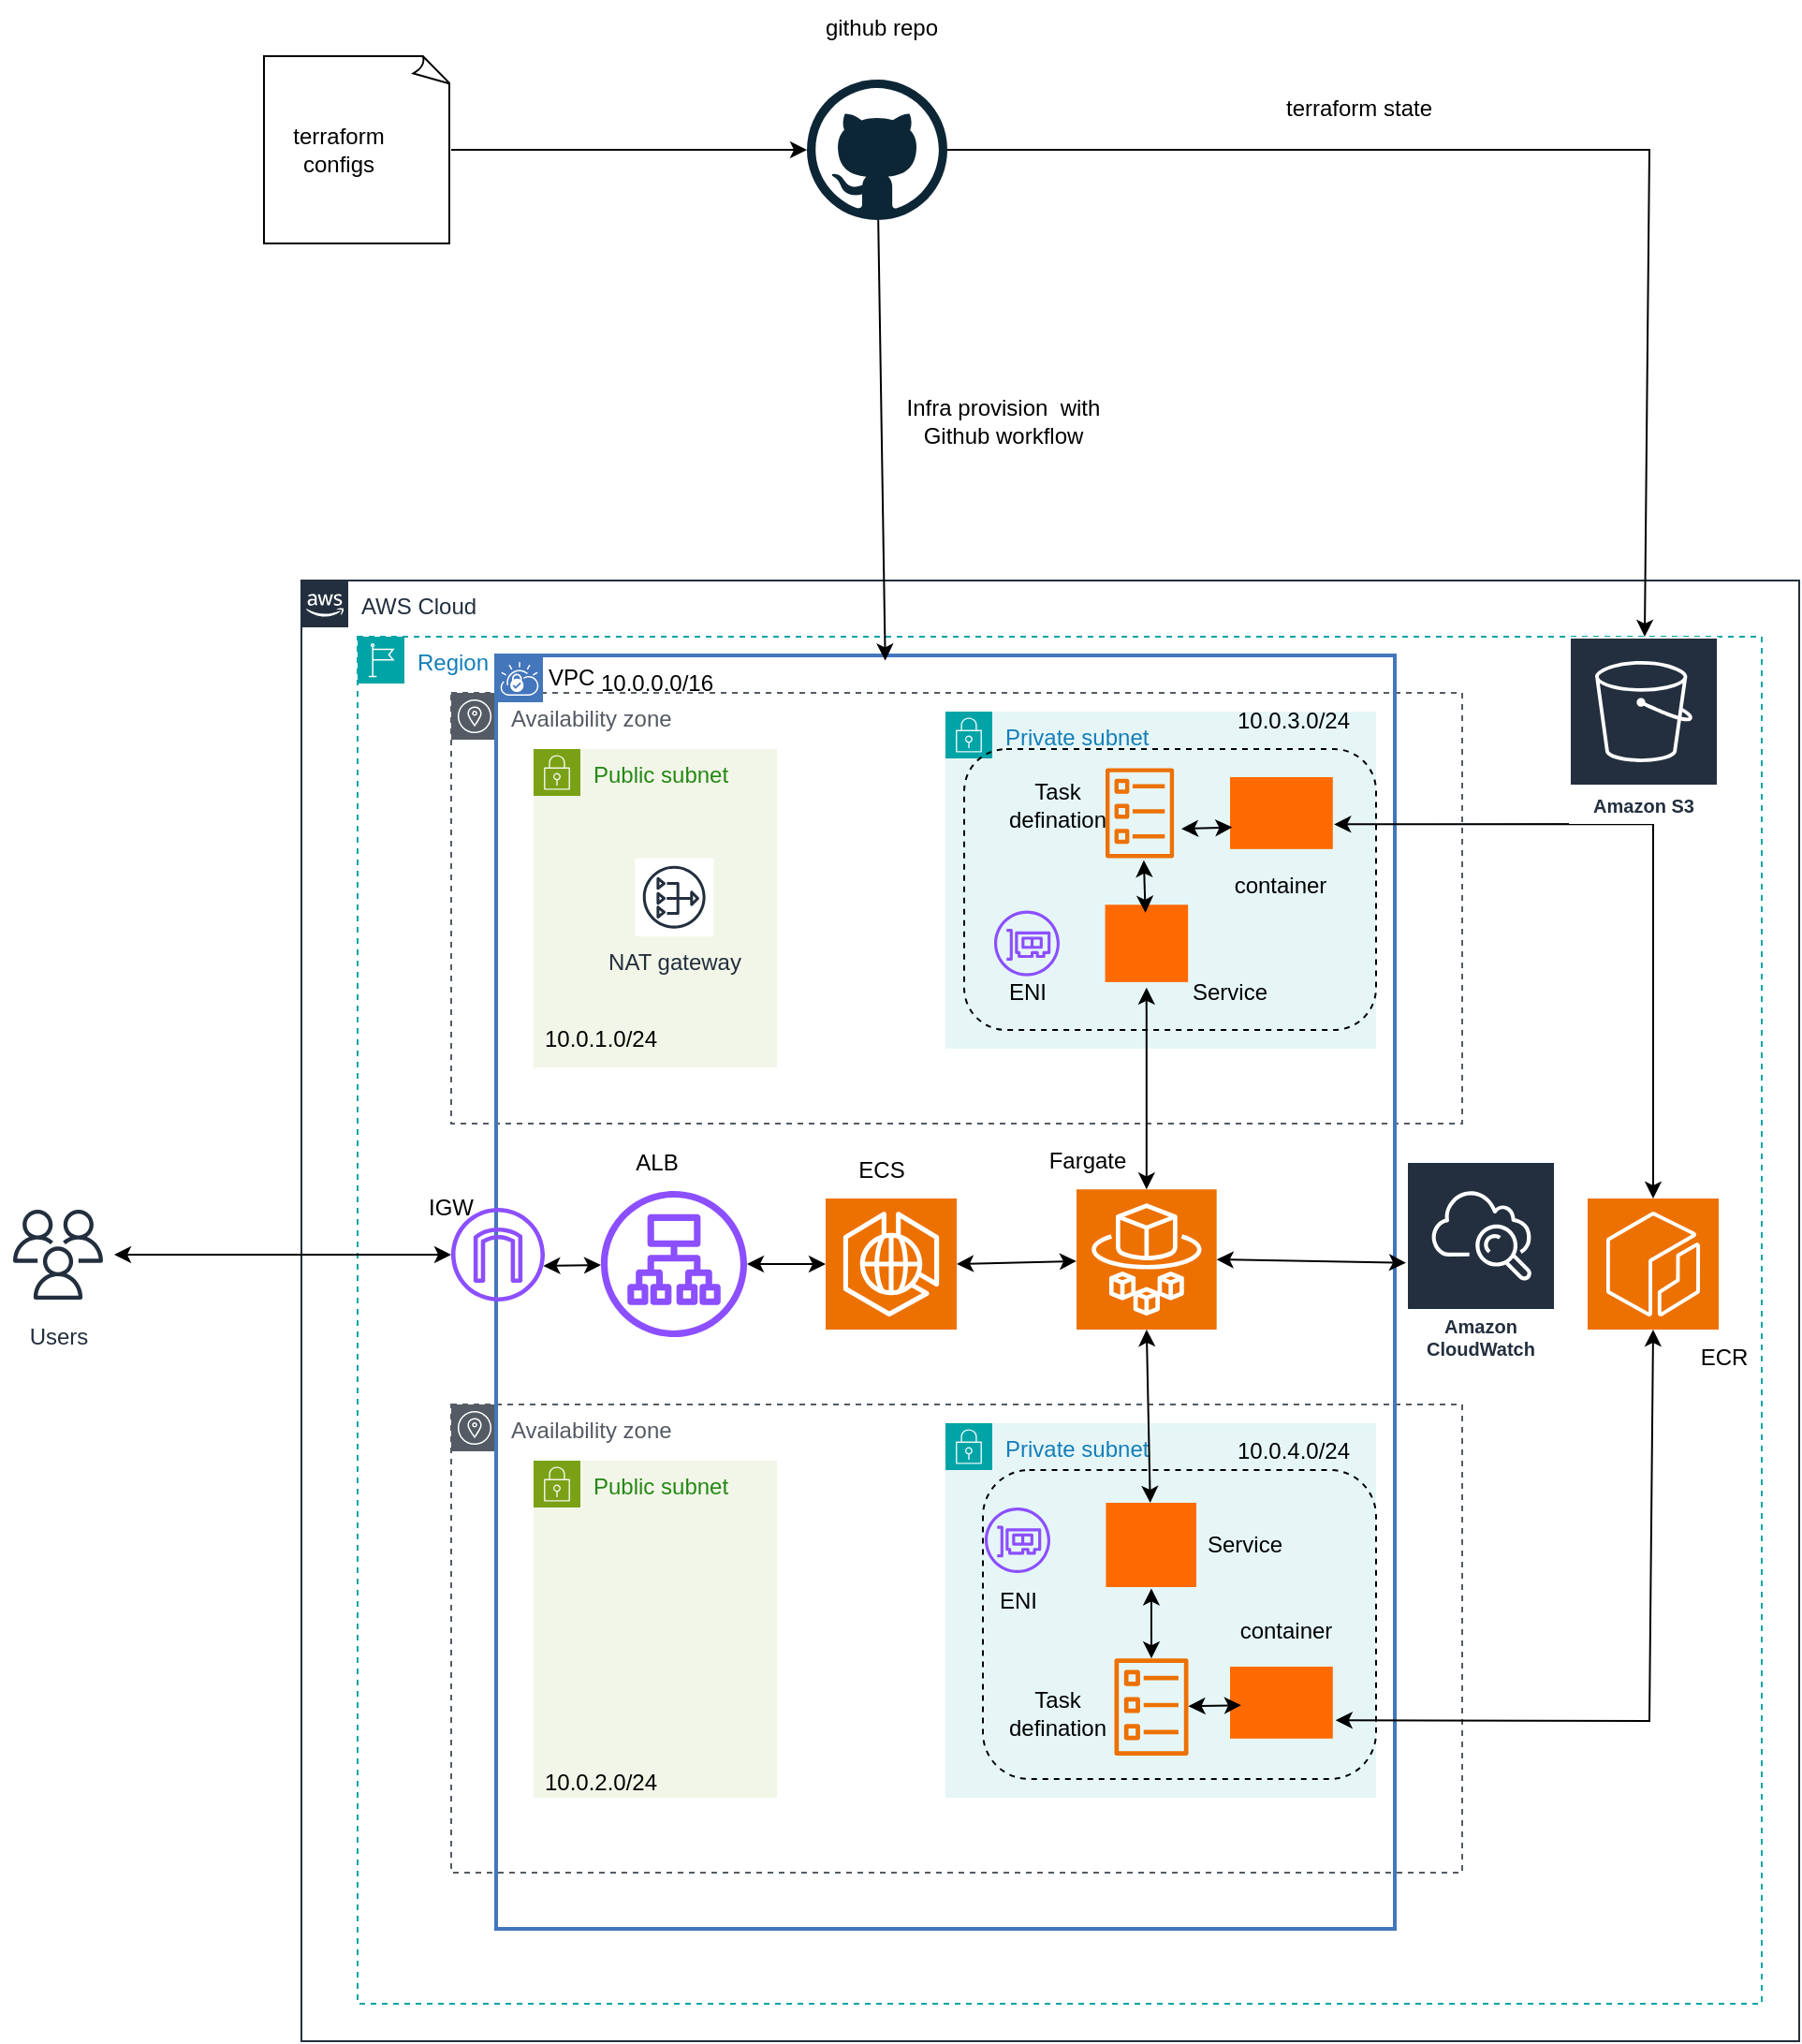 <mxfile version="28.0.6">
  <diagram name="Page-1" id="5FlElkxKYZUP69-Jtlup">
    <mxGraphModel dx="1191" dy="1806" grid="1" gridSize="10" guides="1" tooltips="1" connect="1" arrows="1" fold="1" page="1" pageScale="1" pageWidth="850" pageHeight="1100" math="0" shadow="0">
      <root>
        <mxCell id="0" />
        <mxCell id="1" parent="0" />
        <mxCell id="B6YLdzFrlatJZyaLc0QG-1" value="AWS Cloud" style="points=[[0,0],[0.25,0],[0.5,0],[0.75,0],[1,0],[1,0.25],[1,0.5],[1,0.75],[1,1],[0.75,1],[0.5,1],[0.25,1],[0,1],[0,0.75],[0,0.5],[0,0.25]];outlineConnect=0;gradientColor=none;html=1;whiteSpace=wrap;fontSize=12;fontStyle=0;container=1;pointerEvents=0;collapsible=0;recursiveResize=0;shape=mxgraph.aws4.group;grIcon=mxgraph.aws4.group_aws_cloud_alt;strokeColor=#232F3E;fillColor=none;verticalAlign=top;align=left;spacingLeft=30;fontColor=#232F3E;dashed=0;" parent="1" vertex="1">
          <mxGeometry x="620" y="160" width="800" height="780" as="geometry" />
        </mxCell>
        <mxCell id="B6YLdzFrlatJZyaLc0QG-2" value="Region" style="points=[[0,0],[0.25,0],[0.5,0],[0.75,0],[1,0],[1,0.25],[1,0.5],[1,0.75],[1,1],[0.75,1],[0.5,1],[0.25,1],[0,1],[0,0.75],[0,0.5],[0,0.25]];outlineConnect=0;gradientColor=none;html=1;whiteSpace=wrap;fontSize=12;fontStyle=0;container=1;pointerEvents=0;collapsible=0;recursiveResize=0;shape=mxgraph.aws4.group;grIcon=mxgraph.aws4.group_region;strokeColor=#00A4A6;fillColor=none;verticalAlign=top;align=left;spacingLeft=30;fontColor=#147EBA;dashed=1;" parent="1" vertex="1">
          <mxGeometry x="650" y="190" width="750" height="730" as="geometry" />
        </mxCell>
        <mxCell id="B6YLdzFrlatJZyaLc0QG-3" value="Availability zone" style="sketch=0;outlineConnect=0;gradientColor=none;html=1;whiteSpace=wrap;fontSize=12;fontStyle=0;shape=mxgraph.aws4.group;grIcon=mxgraph.aws4.group_availability_zone;strokeColor=#545B64;fillColor=none;verticalAlign=top;align=left;spacingLeft=30;fontColor=#545B64;dashed=1;" parent="B6YLdzFrlatJZyaLc0QG-2" vertex="1">
          <mxGeometry x="50" y="30" width="540" height="230" as="geometry" />
        </mxCell>
        <mxCell id="B6YLdzFrlatJZyaLc0QG-4" value="Availability zone" style="sketch=0;outlineConnect=0;gradientColor=none;html=1;whiteSpace=wrap;fontSize=12;fontStyle=0;shape=mxgraph.aws4.group;grIcon=mxgraph.aws4.group_availability_zone;strokeColor=#545B64;fillColor=none;verticalAlign=top;align=left;spacingLeft=30;fontColor=#545B64;dashed=1;" parent="B6YLdzFrlatJZyaLc0QG-2" vertex="1">
          <mxGeometry x="50" y="410" width="540" height="250" as="geometry" />
        </mxCell>
        <mxCell id="B6YLdzFrlatJZyaLc0QG-5" value="VPC" style="shape=mxgraph.ibm.box;prType=vpc;fontStyle=0;verticalAlign=top;align=left;spacingLeft=32;spacingTop=4;fillColor=none;rounded=0;whiteSpace=wrap;html=1;strokeColor=#4376BB;strokeWidth=2;dashed=0;container=1;spacing=-4;collapsible=0;expand=0;recursiveResize=0;" parent="B6YLdzFrlatJZyaLc0QG-2" vertex="1">
          <mxGeometry x="74" y="10" width="480" height="680" as="geometry" />
        </mxCell>
        <mxCell id="B6YLdzFrlatJZyaLc0QG-6" value="Public subnet" style="points=[[0,0],[0.25,0],[0.5,0],[0.75,0],[1,0],[1,0.25],[1,0.5],[1,0.75],[1,1],[0.75,1],[0.5,1],[0.25,1],[0,1],[0,0.75],[0,0.5],[0,0.25]];outlineConnect=0;gradientColor=none;html=1;whiteSpace=wrap;fontSize=12;fontStyle=0;container=1;pointerEvents=0;collapsible=0;recursiveResize=0;shape=mxgraph.aws4.group;grIcon=mxgraph.aws4.group_security_group;grStroke=0;strokeColor=#7AA116;fillColor=#F2F6E8;verticalAlign=top;align=left;spacingLeft=30;fontColor=#248814;dashed=0;" parent="B6YLdzFrlatJZyaLc0QG-5" vertex="1">
          <mxGeometry x="20" y="50" width="130" height="170" as="geometry" />
        </mxCell>
        <mxCell id="B6YLdzFrlatJZyaLc0QG-7" value="Public subnet" style="points=[[0,0],[0.25,0],[0.5,0],[0.75,0],[1,0],[1,0.25],[1,0.5],[1,0.75],[1,1],[0.75,1],[0.5,1],[0.25,1],[0,1],[0,0.75],[0,0.5],[0,0.25]];outlineConnect=0;gradientColor=none;html=1;whiteSpace=wrap;fontSize=12;fontStyle=0;container=1;pointerEvents=0;collapsible=0;recursiveResize=0;shape=mxgraph.aws4.group;grIcon=mxgraph.aws4.group_security_group;grStroke=0;strokeColor=#7AA116;fillColor=#F2F6E8;verticalAlign=top;align=left;spacingLeft=30;fontColor=#248814;dashed=0;" parent="B6YLdzFrlatJZyaLc0QG-5" vertex="1">
          <mxGeometry x="20" y="430" width="130" height="180" as="geometry" />
        </mxCell>
        <mxCell id="B6YLdzFrlatJZyaLc0QG-8" value="Private subnet" style="points=[[0,0],[0.25,0],[0.5,0],[0.75,0],[1,0],[1,0.25],[1,0.5],[1,0.75],[1,1],[0.75,1],[0.5,1],[0.25,1],[0,1],[0,0.75],[0,0.5],[0,0.25]];outlineConnect=0;gradientColor=none;html=1;whiteSpace=wrap;fontSize=12;fontStyle=0;container=1;pointerEvents=0;collapsible=0;recursiveResize=0;shape=mxgraph.aws4.group;grIcon=mxgraph.aws4.group_security_group;grStroke=0;strokeColor=#00A4A6;fillColor=#E6F6F7;verticalAlign=top;align=left;spacingLeft=30;fontColor=#147EBA;dashed=0;" parent="B6YLdzFrlatJZyaLc0QG-5" vertex="1">
          <mxGeometry x="240" y="30" width="230" height="180" as="geometry" />
        </mxCell>
        <mxCell id="B6YLdzFrlatJZyaLc0QG-9" value="" style="points=[];aspect=fixed;html=1;align=center;shadow=0;dashed=0;fillColor=#FF6A00;strokeColor=none;shape=mxgraph.alibaba_cloud.ecs_elastic_compute_service;" parent="B6YLdzFrlatJZyaLc0QG-8" vertex="1">
          <mxGeometry x="85.28" y="103.14" width="44.3" height="41.29" as="geometry" />
        </mxCell>
        <mxCell id="B6YLdzFrlatJZyaLc0QG-10" value="Private subnet" style="points=[[0,0],[0.25,0],[0.5,0],[0.75,0],[1,0],[1,0.25],[1,0.5],[1,0.75],[1,1],[0.75,1],[0.5,1],[0.25,1],[0,1],[0,0.75],[0,0.5],[0,0.25]];outlineConnect=0;gradientColor=none;html=1;whiteSpace=wrap;fontSize=12;fontStyle=0;container=1;pointerEvents=0;collapsible=0;recursiveResize=0;shape=mxgraph.aws4.group;grIcon=mxgraph.aws4.group_security_group;grStroke=0;strokeColor=#00A4A6;fillColor=#E6F6F7;verticalAlign=top;align=left;spacingLeft=30;fontColor=#147EBA;dashed=0;" parent="B6YLdzFrlatJZyaLc0QG-5" vertex="1">
          <mxGeometry x="240" y="410" width="230" height="200" as="geometry" />
        </mxCell>
        <mxCell id="B6YLdzFrlatJZyaLc0QG-11" value="" style="points=[];aspect=fixed;html=1;align=center;shadow=0;dashed=0;fillColor=#FF6A00;strokeColor=none;shape=mxgraph.alibaba_cloud.eci_elastic_container_instance;" parent="B6YLdzFrlatJZyaLc0QG-10" vertex="1">
          <mxGeometry x="152" y="130" width="54.9" height="38.4" as="geometry" />
        </mxCell>
        <mxCell id="B6YLdzFrlatJZyaLc0QG-12" value="ENI" style="text;html=1;align=center;verticalAlign=middle;whiteSpace=wrap;rounded=0;" parent="B6YLdzFrlatJZyaLc0QG-10" vertex="1">
          <mxGeometry x="8.5" y="80" width="60" height="30" as="geometry" />
        </mxCell>
        <mxCell id="B6YLdzFrlatJZyaLc0QG-13" value="" style="sketch=0;points=[[0,0,0],[0.25,0,0],[0.5,0,0],[0.75,0,0],[1,0,0],[0,1,0],[0.25,1,0],[0.5,1,0],[0.75,1,0],[1,1,0],[0,0.25,0],[0,0.5,0],[0,0.75,0],[1,0.25,0],[1,0.5,0],[1,0.75,0]];outlineConnect=0;fontColor=#232F3E;fillColor=#ED7100;strokeColor=#ffffff;dashed=0;verticalLabelPosition=bottom;verticalAlign=top;align=center;html=1;fontSize=12;fontStyle=0;aspect=fixed;shape=mxgraph.aws4.resourceIcon;resIcon=mxgraph.aws4.ecs_anywhere;" parent="B6YLdzFrlatJZyaLc0QG-5" vertex="1">
          <mxGeometry x="176" y="290" width="70" height="70" as="geometry" />
        </mxCell>
        <mxCell id="B6YLdzFrlatJZyaLc0QG-14" value="" style="sketch=0;points=[[0,0,0],[0.25,0,0],[0.5,0,0],[0.75,0,0],[1,0,0],[0,1,0],[0.25,1,0],[0.5,1,0],[0.75,1,0],[1,1,0],[0,0.25,0],[0,0.5,0],[0,0.75,0],[1,0.25,0],[1,0.5,0],[1,0.75,0]];outlineConnect=0;fontColor=#232F3E;fillColor=#ED7100;strokeColor=#ffffff;dashed=0;verticalLabelPosition=bottom;verticalAlign=top;align=center;html=1;fontSize=12;fontStyle=0;aspect=fixed;shape=mxgraph.aws4.resourceIcon;resIcon=mxgraph.aws4.fargate;" parent="B6YLdzFrlatJZyaLc0QG-5" vertex="1">
          <mxGeometry x="310" y="285.15" width="74.85" height="74.85" as="geometry" />
        </mxCell>
        <mxCell id="B6YLdzFrlatJZyaLc0QG-15" value="" style="sketch=0;outlineConnect=0;fontColor=#232F3E;gradientColor=none;fillColor=#8C4FFF;strokeColor=none;dashed=0;verticalLabelPosition=bottom;verticalAlign=top;align=center;html=1;fontSize=12;fontStyle=0;aspect=fixed;pointerEvents=1;shape=mxgraph.aws4.application_load_balancer;" parent="B6YLdzFrlatJZyaLc0QG-5" vertex="1">
          <mxGeometry x="56" y="286" width="78" height="78" as="geometry" />
        </mxCell>
        <mxCell id="B6YLdzFrlatJZyaLc0QG-16" value="" style="points=[];aspect=fixed;html=1;align=center;shadow=0;dashed=0;fillColor=#FF6A00;strokeColor=none;shape=mxgraph.alibaba_cloud.eci_elastic_container_instance;" parent="B6YLdzFrlatJZyaLc0QG-5" vertex="1">
          <mxGeometry x="392" y="65" width="54.9" height="38.4" as="geometry" />
        </mxCell>
        <mxCell id="B6YLdzFrlatJZyaLc0QG-17" value="" style="sketch=0;outlineConnect=0;fontColor=#232F3E;gradientColor=none;fillColor=#ED7100;strokeColor=none;dashed=0;verticalLabelPosition=bottom;verticalAlign=top;align=center;html=1;fontSize=12;fontStyle=0;aspect=fixed;pointerEvents=1;shape=mxgraph.aws4.ecs_task;" parent="B6YLdzFrlatJZyaLc0QG-5" vertex="1">
          <mxGeometry x="330" y="535.58" width="40" height="51.89" as="geometry" />
        </mxCell>
        <mxCell id="B6YLdzFrlatJZyaLc0QG-18" value="" style="sketch=0;outlineConnect=0;fontColor=#232F3E;gradientColor=none;fillColor=#8C4FFF;strokeColor=none;dashed=0;verticalLabelPosition=bottom;verticalAlign=top;align=center;html=1;fontSize=12;fontStyle=0;aspect=fixed;pointerEvents=1;shape=mxgraph.aws4.elastic_network_interface;" parent="B6YLdzFrlatJZyaLc0QG-5" vertex="1">
          <mxGeometry x="261" y="455" width="35" height="35" as="geometry" />
        </mxCell>
        <mxCell id="B6YLdzFrlatJZyaLc0QG-19" value="" style="sketch=0;outlineConnect=0;fontColor=#232F3E;gradientColor=none;fillColor=#8C4FFF;strokeColor=none;dashed=0;verticalLabelPosition=bottom;verticalAlign=top;align=center;html=1;fontSize=12;fontStyle=0;aspect=fixed;pointerEvents=1;shape=mxgraph.aws4.elastic_network_interface;" parent="B6YLdzFrlatJZyaLc0QG-5" vertex="1">
          <mxGeometry x="266" y="136.29" width="35" height="35" as="geometry" />
        </mxCell>
        <mxCell id="B6YLdzFrlatJZyaLc0QG-20" value="" style="sketch=0;outlineConnect=0;fontColor=#232F3E;gradientColor=none;fillColor=#8C4FFF;strokeColor=none;dashed=0;verticalLabelPosition=bottom;verticalAlign=top;align=center;html=1;fontSize=12;fontStyle=0;aspect=fixed;pointerEvents=1;shape=mxgraph.aws4.internet_gateway;" parent="B6YLdzFrlatJZyaLc0QG-5" vertex="1">
          <mxGeometry x="-24" y="295" width="50" height="50" as="geometry" />
        </mxCell>
        <mxCell id="B6YLdzFrlatJZyaLc0QG-21" value="" style="endArrow=classic;startArrow=classic;html=1;rounded=0;exitX=0.984;exitY=0.62;exitDx=0;exitDy=0;exitPerimeter=0;" parent="B6YLdzFrlatJZyaLc0QG-5" source="B6YLdzFrlatJZyaLc0QG-20" target="B6YLdzFrlatJZyaLc0QG-15" edge="1">
          <mxGeometry width="50" height="50" relative="1" as="geometry">
            <mxPoint x="236" y="250" as="sourcePoint" />
            <mxPoint x="286" y="200" as="targetPoint" />
          </mxGeometry>
        </mxCell>
        <mxCell id="B6YLdzFrlatJZyaLc0QG-22" value="" style="endArrow=classic;startArrow=classic;html=1;rounded=0;" parent="B6YLdzFrlatJZyaLc0QG-5" source="B6YLdzFrlatJZyaLc0QG-15" target="B6YLdzFrlatJZyaLc0QG-13" edge="1">
          <mxGeometry width="50" height="50" relative="1" as="geometry">
            <mxPoint x="396" y="340" as="sourcePoint" />
            <mxPoint x="446" y="290" as="targetPoint" />
          </mxGeometry>
        </mxCell>
        <mxCell id="B6YLdzFrlatJZyaLc0QG-23" value="" style="endArrow=classic;startArrow=classic;html=1;rounded=0;exitX=1;exitY=0.5;exitDx=0;exitDy=0;exitPerimeter=0;" parent="B6YLdzFrlatJZyaLc0QG-5" source="B6YLdzFrlatJZyaLc0QG-13" target="B6YLdzFrlatJZyaLc0QG-14" edge="1">
          <mxGeometry width="50" height="50" relative="1" as="geometry">
            <mxPoint x="396" y="340" as="sourcePoint" />
            <mxPoint x="446" y="290" as="targetPoint" />
          </mxGeometry>
        </mxCell>
        <mxCell id="B6YLdzFrlatJZyaLc0QG-24" value="" style="endArrow=classic;startArrow=classic;html=1;rounded=0;exitX=0.499;exitY=1.072;exitDx=0;exitDy=0;exitPerimeter=0;entryX=0.5;entryY=0;entryDx=0;entryDy=0;entryPerimeter=0;" parent="B6YLdzFrlatJZyaLc0QG-5" source="B6YLdzFrlatJZyaLc0QG-9" target="B6YLdzFrlatJZyaLc0QG-14" edge="1">
          <mxGeometry width="50" height="50" relative="1" as="geometry">
            <mxPoint x="396" y="340" as="sourcePoint" />
            <mxPoint x="446" y="290" as="targetPoint" />
          </mxGeometry>
        </mxCell>
        <mxCell id="B6YLdzFrlatJZyaLc0QG-25" value="" style="sketch=0;outlineConnect=0;fontColor=#232F3E;gradientColor=none;fillColor=#ED7100;strokeColor=none;dashed=0;verticalLabelPosition=bottom;verticalAlign=top;align=center;html=1;fontSize=12;fontStyle=0;aspect=fixed;pointerEvents=1;shape=mxgraph.aws4.ecs_task;" parent="B6YLdzFrlatJZyaLc0QG-5" vertex="1">
          <mxGeometry x="325.28" y="60.2" width="37" height="48" as="geometry" />
        </mxCell>
        <mxCell id="B6YLdzFrlatJZyaLc0QG-26" value="" style="endArrow=classic;startArrow=classic;html=1;rounded=0;exitX=0.559;exitY=1.025;exitDx=0;exitDy=0;exitPerimeter=0;entryX=0.486;entryY=0.103;entryDx=0;entryDy=0;entryPerimeter=0;" parent="B6YLdzFrlatJZyaLc0QG-5" source="B6YLdzFrlatJZyaLc0QG-25" target="B6YLdzFrlatJZyaLc0QG-9" edge="1">
          <mxGeometry width="50" height="50" relative="1" as="geometry">
            <mxPoint x="396" y="280" as="sourcePoint" />
            <mxPoint x="446" y="230" as="targetPoint" />
          </mxGeometry>
        </mxCell>
        <mxCell id="B6YLdzFrlatJZyaLc0QG-27" value="" style="endArrow=classic;startArrow=classic;html=1;rounded=0;exitX=1.108;exitY=0.675;exitDx=0;exitDy=0;exitPerimeter=0;entryX=0.022;entryY=0.698;entryDx=0;entryDy=0;entryPerimeter=0;" parent="B6YLdzFrlatJZyaLc0QG-5" source="B6YLdzFrlatJZyaLc0QG-25" target="B6YLdzFrlatJZyaLc0QG-16" edge="1">
          <mxGeometry width="50" height="50" relative="1" as="geometry">
            <mxPoint x="396" y="90" as="sourcePoint" />
            <mxPoint x="446" y="40" as="targetPoint" />
          </mxGeometry>
        </mxCell>
        <mxCell id="B6YLdzFrlatJZyaLc0QG-28" value="" style="endArrow=classic;startArrow=classic;html=1;rounded=0;exitX=0.5;exitY=1;exitDx=0;exitDy=0;exitPerimeter=0;" parent="B6YLdzFrlatJZyaLc0QG-5" source="B6YLdzFrlatJZyaLc0QG-14" target="B6YLdzFrlatJZyaLc0QG-29" edge="1">
          <mxGeometry width="50" height="50" relative="1" as="geometry">
            <mxPoint x="396" y="420" as="sourcePoint" />
            <mxPoint x="446" y="370" as="targetPoint" />
          </mxGeometry>
        </mxCell>
        <mxCell id="B6YLdzFrlatJZyaLc0QG-29" value="" style="points=[];aspect=fixed;html=1;align=center;shadow=0;dashed=0;fillColor=#FF6A00;strokeColor=none;shape=mxgraph.alibaba_cloud.ecs_elastic_compute_service;" parent="B6YLdzFrlatJZyaLc0QG-5" vertex="1">
          <mxGeometry x="325.7" y="452.5" width="48.27" height="45" as="geometry" />
        </mxCell>
        <mxCell id="B6YLdzFrlatJZyaLc0QG-30" value="" style="endArrow=classic;startArrow=classic;html=1;rounded=0;exitX=0.503;exitY=1.016;exitDx=0;exitDy=0;exitPerimeter=0;" parent="B6YLdzFrlatJZyaLc0QG-5" source="B6YLdzFrlatJZyaLc0QG-29" target="B6YLdzFrlatJZyaLc0QG-17" edge="1">
          <mxGeometry width="50" height="50" relative="1" as="geometry">
            <mxPoint x="396" y="510" as="sourcePoint" />
            <mxPoint x="446" y="460" as="targetPoint" />
          </mxGeometry>
        </mxCell>
        <mxCell id="B6YLdzFrlatJZyaLc0QG-31" value="" style="endArrow=classic;startArrow=classic;html=1;rounded=0;entryX=0.109;entryY=0.536;entryDx=0;entryDy=0;entryPerimeter=0;" parent="B6YLdzFrlatJZyaLc0QG-5" source="B6YLdzFrlatJZyaLc0QG-17" target="B6YLdzFrlatJZyaLc0QG-11" edge="1">
          <mxGeometry width="50" height="50" relative="1" as="geometry">
            <mxPoint x="396" y="510" as="sourcePoint" />
            <mxPoint x="446" y="460" as="targetPoint" />
          </mxGeometry>
        </mxCell>
        <mxCell id="B6YLdzFrlatJZyaLc0QG-32" value="" style="rounded=1;whiteSpace=wrap;html=1;fillColor=none;dashed=1;" parent="B6YLdzFrlatJZyaLc0QG-5" vertex="1">
          <mxGeometry x="260" y="435" width="210" height="165" as="geometry" />
        </mxCell>
        <mxCell id="B6YLdzFrlatJZyaLc0QG-33" value="" style="rounded=1;whiteSpace=wrap;html=1;fillColor=none;dashed=1;" parent="B6YLdzFrlatJZyaLc0QG-5" vertex="1">
          <mxGeometry x="250" y="50" width="220" height="150" as="geometry" />
        </mxCell>
        <mxCell id="B6YLdzFrlatJZyaLc0QG-34" value="ALB" style="text;html=1;align=center;verticalAlign=middle;whiteSpace=wrap;rounded=0;" parent="B6YLdzFrlatJZyaLc0QG-5" vertex="1">
          <mxGeometry x="56" y="256" width="60" height="30" as="geometry" />
        </mxCell>
        <mxCell id="B6YLdzFrlatJZyaLc0QG-35" value="ECS" style="text;html=1;align=center;verticalAlign=middle;whiteSpace=wrap;rounded=0;" parent="B6YLdzFrlatJZyaLc0QG-5" vertex="1">
          <mxGeometry x="176" y="260" width="60" height="30" as="geometry" />
        </mxCell>
        <mxCell id="B6YLdzFrlatJZyaLc0QG-36" value="Fargate" style="text;html=1;align=center;verticalAlign=middle;whiteSpace=wrap;rounded=0;" parent="B6YLdzFrlatJZyaLc0QG-5" vertex="1">
          <mxGeometry x="286" y="255.15" width="60" height="30" as="geometry" />
        </mxCell>
        <mxCell id="B6YLdzFrlatJZyaLc0QG-37" value="ENI" style="text;html=1;align=center;verticalAlign=middle;whiteSpace=wrap;rounded=0;" parent="B6YLdzFrlatJZyaLc0QG-5" vertex="1">
          <mxGeometry x="253.5" y="165.0" width="60" height="30" as="geometry" />
        </mxCell>
        <mxCell id="B6YLdzFrlatJZyaLc0QG-38" value="Service" style="text;html=1;align=center;verticalAlign=middle;whiteSpace=wrap;rounded=0;" parent="B6YLdzFrlatJZyaLc0QG-5" vertex="1">
          <mxGeometry x="370" y="460" width="60" height="30" as="geometry" />
        </mxCell>
        <mxCell id="B6YLdzFrlatJZyaLc0QG-39" value="Service" style="text;html=1;align=center;verticalAlign=middle;whiteSpace=wrap;rounded=0;" parent="B6YLdzFrlatJZyaLc0QG-5" vertex="1">
          <mxGeometry x="362.28" y="165.0" width="60" height="30" as="geometry" />
        </mxCell>
        <mxCell id="B6YLdzFrlatJZyaLc0QG-40" value="Task defination" style="text;html=1;align=center;verticalAlign=middle;whiteSpace=wrap;rounded=0;" parent="B6YLdzFrlatJZyaLc0QG-5" vertex="1">
          <mxGeometry x="270" y="65" width="60" height="30" as="geometry" />
        </mxCell>
        <mxCell id="B6YLdzFrlatJZyaLc0QG-41" value="Task defination" style="text;html=1;align=center;verticalAlign=middle;whiteSpace=wrap;rounded=0;" parent="B6YLdzFrlatJZyaLc0QG-5" vertex="1">
          <mxGeometry x="270" y="550" width="60" height="30" as="geometry" />
        </mxCell>
        <mxCell id="B6YLdzFrlatJZyaLc0QG-42" value="container" style="text;html=1;align=center;verticalAlign=middle;whiteSpace=wrap;rounded=0;" parent="B6YLdzFrlatJZyaLc0QG-5" vertex="1">
          <mxGeometry x="392" y="505.58" width="60" height="30" as="geometry" />
        </mxCell>
        <mxCell id="B6YLdzFrlatJZyaLc0QG-43" value="container" style="text;html=1;align=center;verticalAlign=middle;whiteSpace=wrap;rounded=0;" parent="B6YLdzFrlatJZyaLc0QG-5" vertex="1">
          <mxGeometry x="389.45" y="108.2" width="60" height="30" as="geometry" />
        </mxCell>
        <mxCell id="B6YLdzFrlatJZyaLc0QG-44" value="NAT gateway" style="sketch=0;outlineConnect=0;fontColor=#232F3E;gradientColor=none;strokeColor=#232F3E;fillColor=#ffffff;dashed=0;verticalLabelPosition=bottom;verticalAlign=top;align=center;html=1;fontSize=12;fontStyle=0;aspect=fixed;shape=mxgraph.aws4.resourceIcon;resIcon=mxgraph.aws4.nat_gateway;" parent="B6YLdzFrlatJZyaLc0QG-5" vertex="1">
          <mxGeometry x="74.2" y="108.2" width="41.8" height="41.8" as="geometry" />
        </mxCell>
        <mxCell id="B6YLdzFrlatJZyaLc0QG-45" value="10.0.0.0/16" style="text;html=1;align=center;verticalAlign=middle;whiteSpace=wrap;rounded=0;" parent="B6YLdzFrlatJZyaLc0QG-5" vertex="1">
          <mxGeometry x="56" width="60" height="30" as="geometry" />
        </mxCell>
        <mxCell id="B6YLdzFrlatJZyaLc0QG-46" value="10.0.1.0/24" style="text;html=1;align=center;verticalAlign=middle;whiteSpace=wrap;rounded=0;" parent="B6YLdzFrlatJZyaLc0QG-5" vertex="1">
          <mxGeometry x="26" y="190" width="60" height="30" as="geometry" />
        </mxCell>
        <mxCell id="B6YLdzFrlatJZyaLc0QG-47" value="10.0.2.0/24" style="text;html=1;align=center;verticalAlign=middle;whiteSpace=wrap;rounded=0;" parent="B6YLdzFrlatJZyaLc0QG-5" vertex="1">
          <mxGeometry x="26" y="587.47" width="60" height="30" as="geometry" />
        </mxCell>
        <mxCell id="B6YLdzFrlatJZyaLc0QG-48" value="10.0.4.0/24" style="text;html=1;align=center;verticalAlign=middle;whiteSpace=wrap;rounded=0;" parent="B6YLdzFrlatJZyaLc0QG-5" vertex="1">
          <mxGeometry x="396" y="410" width="60" height="30" as="geometry" />
        </mxCell>
        <mxCell id="B6YLdzFrlatJZyaLc0QG-49" value="10.0.3.0/24" style="text;html=1;align=center;verticalAlign=middle;whiteSpace=wrap;rounded=0;" parent="B6YLdzFrlatJZyaLc0QG-5" vertex="1">
          <mxGeometry x="396" y="20" width="60" height="30" as="geometry" />
        </mxCell>
        <mxCell id="B6YLdzFrlatJZyaLc0QG-50" value="" style="sketch=0;points=[[0,0,0],[0.25,0,0],[0.5,0,0],[0.75,0,0],[1,0,0],[0,1,0],[0.25,1,0],[0.5,1,0],[0.75,1,0],[1,1,0],[0,0.25,0],[0,0.5,0],[0,0.75,0],[1,0.25,0],[1,0.5,0],[1,0.75,0]];outlineConnect=0;fontColor=#232F3E;fillColor=#ED7100;strokeColor=#ffffff;dashed=0;verticalLabelPosition=bottom;verticalAlign=top;align=center;html=1;fontSize=12;fontStyle=0;aspect=fixed;shape=mxgraph.aws4.resourceIcon;resIcon=mxgraph.aws4.ecr;" parent="B6YLdzFrlatJZyaLc0QG-2" vertex="1">
          <mxGeometry x="657" y="300" width="70" height="70" as="geometry" />
        </mxCell>
        <mxCell id="B6YLdzFrlatJZyaLc0QG-51" value="Amazon CloudWatch" style="sketch=0;outlineConnect=0;fontColor=#232F3E;gradientColor=none;strokeColor=#ffffff;fillColor=#232F3E;dashed=0;verticalLabelPosition=middle;verticalAlign=bottom;align=center;html=1;whiteSpace=wrap;fontSize=10;fontStyle=1;spacing=3;shape=mxgraph.aws4.productIcon;prIcon=mxgraph.aws4.cloudwatch;" parent="B6YLdzFrlatJZyaLc0QG-2" vertex="1">
          <mxGeometry x="560" y="280" width="80" height="110" as="geometry" />
        </mxCell>
        <mxCell id="B6YLdzFrlatJZyaLc0QG-52" value="" style="endArrow=classic;startArrow=classic;html=1;rounded=0;exitX=1;exitY=0.5;exitDx=0;exitDy=0;exitPerimeter=0;" parent="B6YLdzFrlatJZyaLc0QG-2" source="B6YLdzFrlatJZyaLc0QG-14" target="B6YLdzFrlatJZyaLc0QG-51" edge="1">
          <mxGeometry width="50" height="50" relative="1" as="geometry">
            <mxPoint x="470" y="470" as="sourcePoint" />
            <mxPoint x="520" y="420" as="targetPoint" />
          </mxGeometry>
        </mxCell>
        <mxCell id="B6YLdzFrlatJZyaLc0QG-53" value="" style="endArrow=classic;startArrow=classic;html=1;rounded=0;exitX=1.013;exitY=0.656;exitDx=0;exitDy=0;exitPerimeter=0;entryX=0.5;entryY=0;entryDx=0;entryDy=0;entryPerimeter=0;" parent="B6YLdzFrlatJZyaLc0QG-2" source="B6YLdzFrlatJZyaLc0QG-16" target="B6YLdzFrlatJZyaLc0QG-50" edge="1">
          <mxGeometry width="50" height="50" relative="1" as="geometry">
            <mxPoint x="470" y="120" as="sourcePoint" />
            <mxPoint x="520" y="70" as="targetPoint" />
            <Array as="points">
              <mxPoint x="692" y="100" />
            </Array>
          </mxGeometry>
        </mxCell>
        <mxCell id="B6YLdzFrlatJZyaLc0QG-54" value="" style="endArrow=classic;startArrow=classic;html=1;rounded=0;entryX=0.5;entryY=1;entryDx=0;entryDy=0;entryPerimeter=0;exitX=1.027;exitY=0.745;exitDx=0;exitDy=0;exitPerimeter=0;" parent="B6YLdzFrlatJZyaLc0QG-2" source="B6YLdzFrlatJZyaLc0QG-11" target="B6YLdzFrlatJZyaLc0QG-50" edge="1">
          <mxGeometry width="50" height="50" relative="1" as="geometry">
            <mxPoint x="470" y="450" as="sourcePoint" />
            <mxPoint x="520" y="400" as="targetPoint" />
            <Array as="points">
              <mxPoint x="690" y="579" />
            </Array>
          </mxGeometry>
        </mxCell>
        <mxCell id="B6YLdzFrlatJZyaLc0QG-55" value="IGW" style="text;html=1;align=center;verticalAlign=middle;whiteSpace=wrap;rounded=0;" parent="B6YLdzFrlatJZyaLc0QG-2" vertex="1">
          <mxGeometry x="20" y="290" width="60" height="30" as="geometry" />
        </mxCell>
        <mxCell id="B6YLdzFrlatJZyaLc0QG-56" value="ECR" style="text;html=1;align=center;verticalAlign=middle;whiteSpace=wrap;rounded=0;" parent="B6YLdzFrlatJZyaLc0QG-2" vertex="1">
          <mxGeometry x="700" y="370" width="60" height="30" as="geometry" />
        </mxCell>
        <mxCell id="0V448rpDX5ILRWhxnARz-5" value="Amazon S3" style="sketch=0;outlineConnect=0;fontColor=#232F3E;gradientColor=none;strokeColor=#ffffff;fillColor=#232F3E;dashed=0;verticalLabelPosition=middle;verticalAlign=bottom;align=center;html=1;whiteSpace=wrap;fontSize=10;fontStyle=1;spacing=3;shape=mxgraph.aws4.productIcon;prIcon=mxgraph.aws4.s3;" vertex="1" parent="B6YLdzFrlatJZyaLc0QG-2">
          <mxGeometry x="647" width="80" height="100" as="geometry" />
        </mxCell>
        <mxCell id="B6YLdzFrlatJZyaLc0QG-57" value="Users" style="sketch=0;outlineConnect=0;fontColor=#232F3E;gradientColor=none;strokeColor=#232F3E;fillColor=#ffffff;dashed=0;verticalLabelPosition=bottom;verticalAlign=top;align=center;html=1;fontSize=12;fontStyle=0;aspect=fixed;shape=mxgraph.aws4.resourceIcon;resIcon=mxgraph.aws4.users;" parent="1" vertex="1">
          <mxGeometry x="460" y="490" width="60" height="60" as="geometry" />
        </mxCell>
        <mxCell id="B6YLdzFrlatJZyaLc0QG-58" value="" style="endArrow=classic;startArrow=classic;html=1;rounded=0;" parent="1" source="B6YLdzFrlatJZyaLc0QG-57" target="B6YLdzFrlatJZyaLc0QG-20" edge="1">
          <mxGeometry width="50" height="50" relative="1" as="geometry">
            <mxPoint x="830" y="630" as="sourcePoint" />
            <mxPoint x="880" y="580" as="targetPoint" />
          </mxGeometry>
        </mxCell>
        <mxCell id="0V448rpDX5ILRWhxnARz-1" value="" style="whiteSpace=wrap;html=1;shape=mxgraph.basic.document" vertex="1" parent="1">
          <mxGeometry x="600" y="-120" width="100" height="100" as="geometry" />
        </mxCell>
        <mxCell id="0V448rpDX5ILRWhxnARz-2" value="" style="dashed=0;outlineConnect=0;html=1;align=center;labelPosition=center;verticalLabelPosition=bottom;verticalAlign=top;shape=mxgraph.weblogos.github" vertex="1" parent="1">
          <mxGeometry x="890" y="-107.5" width="75" height="75" as="geometry" />
        </mxCell>
        <mxCell id="0V448rpDX5ILRWhxnARz-3" value="" style="endArrow=classic;html=1;rounded=0;exitX=1;exitY=0.5;exitDx=0;exitDy=0;exitPerimeter=0;" edge="1" parent="1" source="0V448rpDX5ILRWhxnARz-1" target="0V448rpDX5ILRWhxnARz-2">
          <mxGeometry width="50" height="50" relative="1" as="geometry">
            <mxPoint x="810" y="130" as="sourcePoint" />
            <mxPoint x="860" y="80" as="targetPoint" />
          </mxGeometry>
        </mxCell>
        <mxCell id="0V448rpDX5ILRWhxnARz-4" value="" style="endArrow=classic;html=1;rounded=0;entryX=0.433;entryY=0.004;entryDx=0;entryDy=0;entryPerimeter=0;" edge="1" parent="1" source="0V448rpDX5ILRWhxnARz-2" target="B6YLdzFrlatJZyaLc0QG-5">
          <mxGeometry width="50" height="50" relative="1" as="geometry">
            <mxPoint x="810" y="130" as="sourcePoint" />
            <mxPoint x="860" y="80" as="targetPoint" />
          </mxGeometry>
        </mxCell>
        <mxCell id="0V448rpDX5ILRWhxnARz-6" value="" style="endArrow=classic;html=1;rounded=0;" edge="1" parent="1" source="0V448rpDX5ILRWhxnARz-2" target="0V448rpDX5ILRWhxnARz-5">
          <mxGeometry width="50" height="50" relative="1" as="geometry">
            <mxPoint x="1030" y="130" as="sourcePoint" />
            <mxPoint x="1080" y="80" as="targetPoint" />
            <Array as="points">
              <mxPoint x="1340" y="-70" />
            </Array>
          </mxGeometry>
        </mxCell>
        <mxCell id="0V448rpDX5ILRWhxnARz-7" value="terraform state" style="text;html=1;align=center;verticalAlign=middle;whiteSpace=wrap;rounded=0;" vertex="1" parent="1">
          <mxGeometry x="1140" y="-107.5" width="90" height="30" as="geometry" />
        </mxCell>
        <mxCell id="0V448rpDX5ILRWhxnARz-8" value="Infra provision&amp;nbsp; with Github workflow" style="text;html=1;align=center;verticalAlign=middle;whiteSpace=wrap;rounded=0;" vertex="1" parent="1">
          <mxGeometry x="930" y="60" width="130" height="30" as="geometry" />
        </mxCell>
        <mxCell id="0V448rpDX5ILRWhxnARz-9" value="terraform configs" style="text;html=1;align=center;verticalAlign=middle;whiteSpace=wrap;rounded=0;" vertex="1" parent="1">
          <mxGeometry x="610" y="-85" width="60" height="30" as="geometry" />
        </mxCell>
        <mxCell id="0V448rpDX5ILRWhxnARz-10" value="github repo" style="text;html=1;align=center;verticalAlign=middle;whiteSpace=wrap;rounded=0;" vertex="1" parent="1">
          <mxGeometry x="890" y="-150" width="80" height="30" as="geometry" />
        </mxCell>
      </root>
    </mxGraphModel>
  </diagram>
</mxfile>
